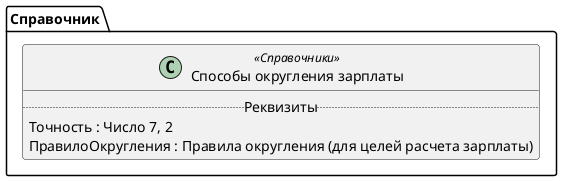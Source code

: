 ﻿@startuml СпособыОкругленияПриРасчетеЗарплаты
'!include templates.wsd
'..\include templates.wsd
class Справочник.СпособыОкругленияПриРасчетеЗарплаты as "Способы округления зарплаты" <<Справочники>>
{
..Реквизиты..
Точность : Число 7, 2
ПравилоОкругления : Правила округления (для целей расчета зарплаты)
}
@enduml
